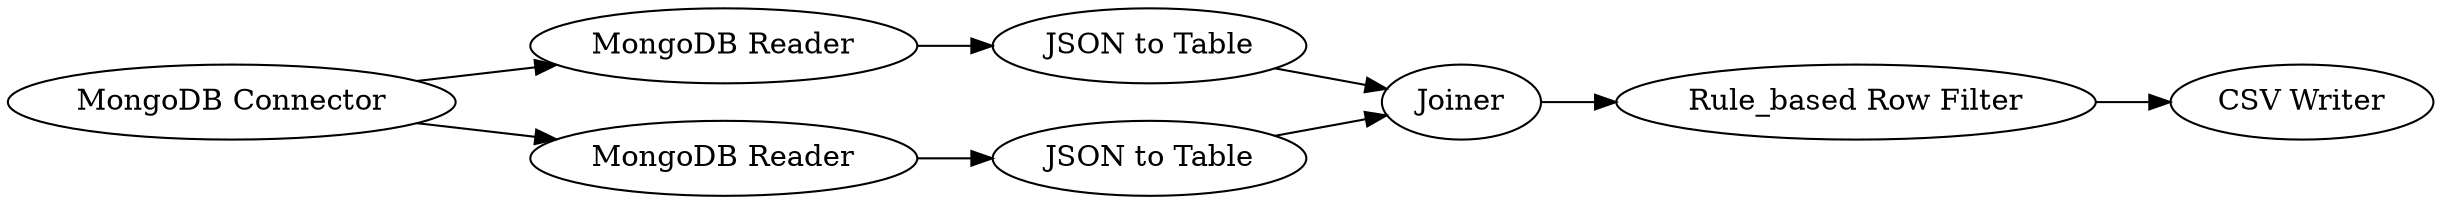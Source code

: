 digraph {
	7 -> 8
	4 -> 6
	2 -> 4
	3 -> 5
	5 -> 6
	1 -> 2
	6 -> 7
	1 -> 3
	5 [label="JSON to Table"]
	1 [label="MongoDB Connector"]
	7 [label="Rule_based Row Filter"]
	4 [label="JSON to Table"]
	6 [label=Joiner]
	8 [label="CSV Writer"]
	3 [label="MongoDB Reader"]
	2 [label="MongoDB Reader"]
	rankdir=LR
}
